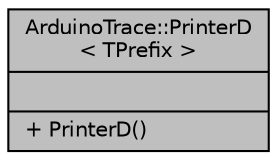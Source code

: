 digraph "ArduinoTrace::PrinterD&lt; TPrefix &gt;"
{
 // LATEX_PDF_SIZE
  edge [fontname="Helvetica",fontsize="10",labelfontname="Helvetica",labelfontsize="10"];
  node [fontname="Helvetica",fontsize="10",shape=record];
  Node1 [label="{ArduinoTrace::PrinterD\l\< TPrefix \>\n||+ PrinterD()\l}",height=0.2,width=0.4,color="black", fillcolor="grey75", style="filled", fontcolor="black",tooltip=" "];
}
